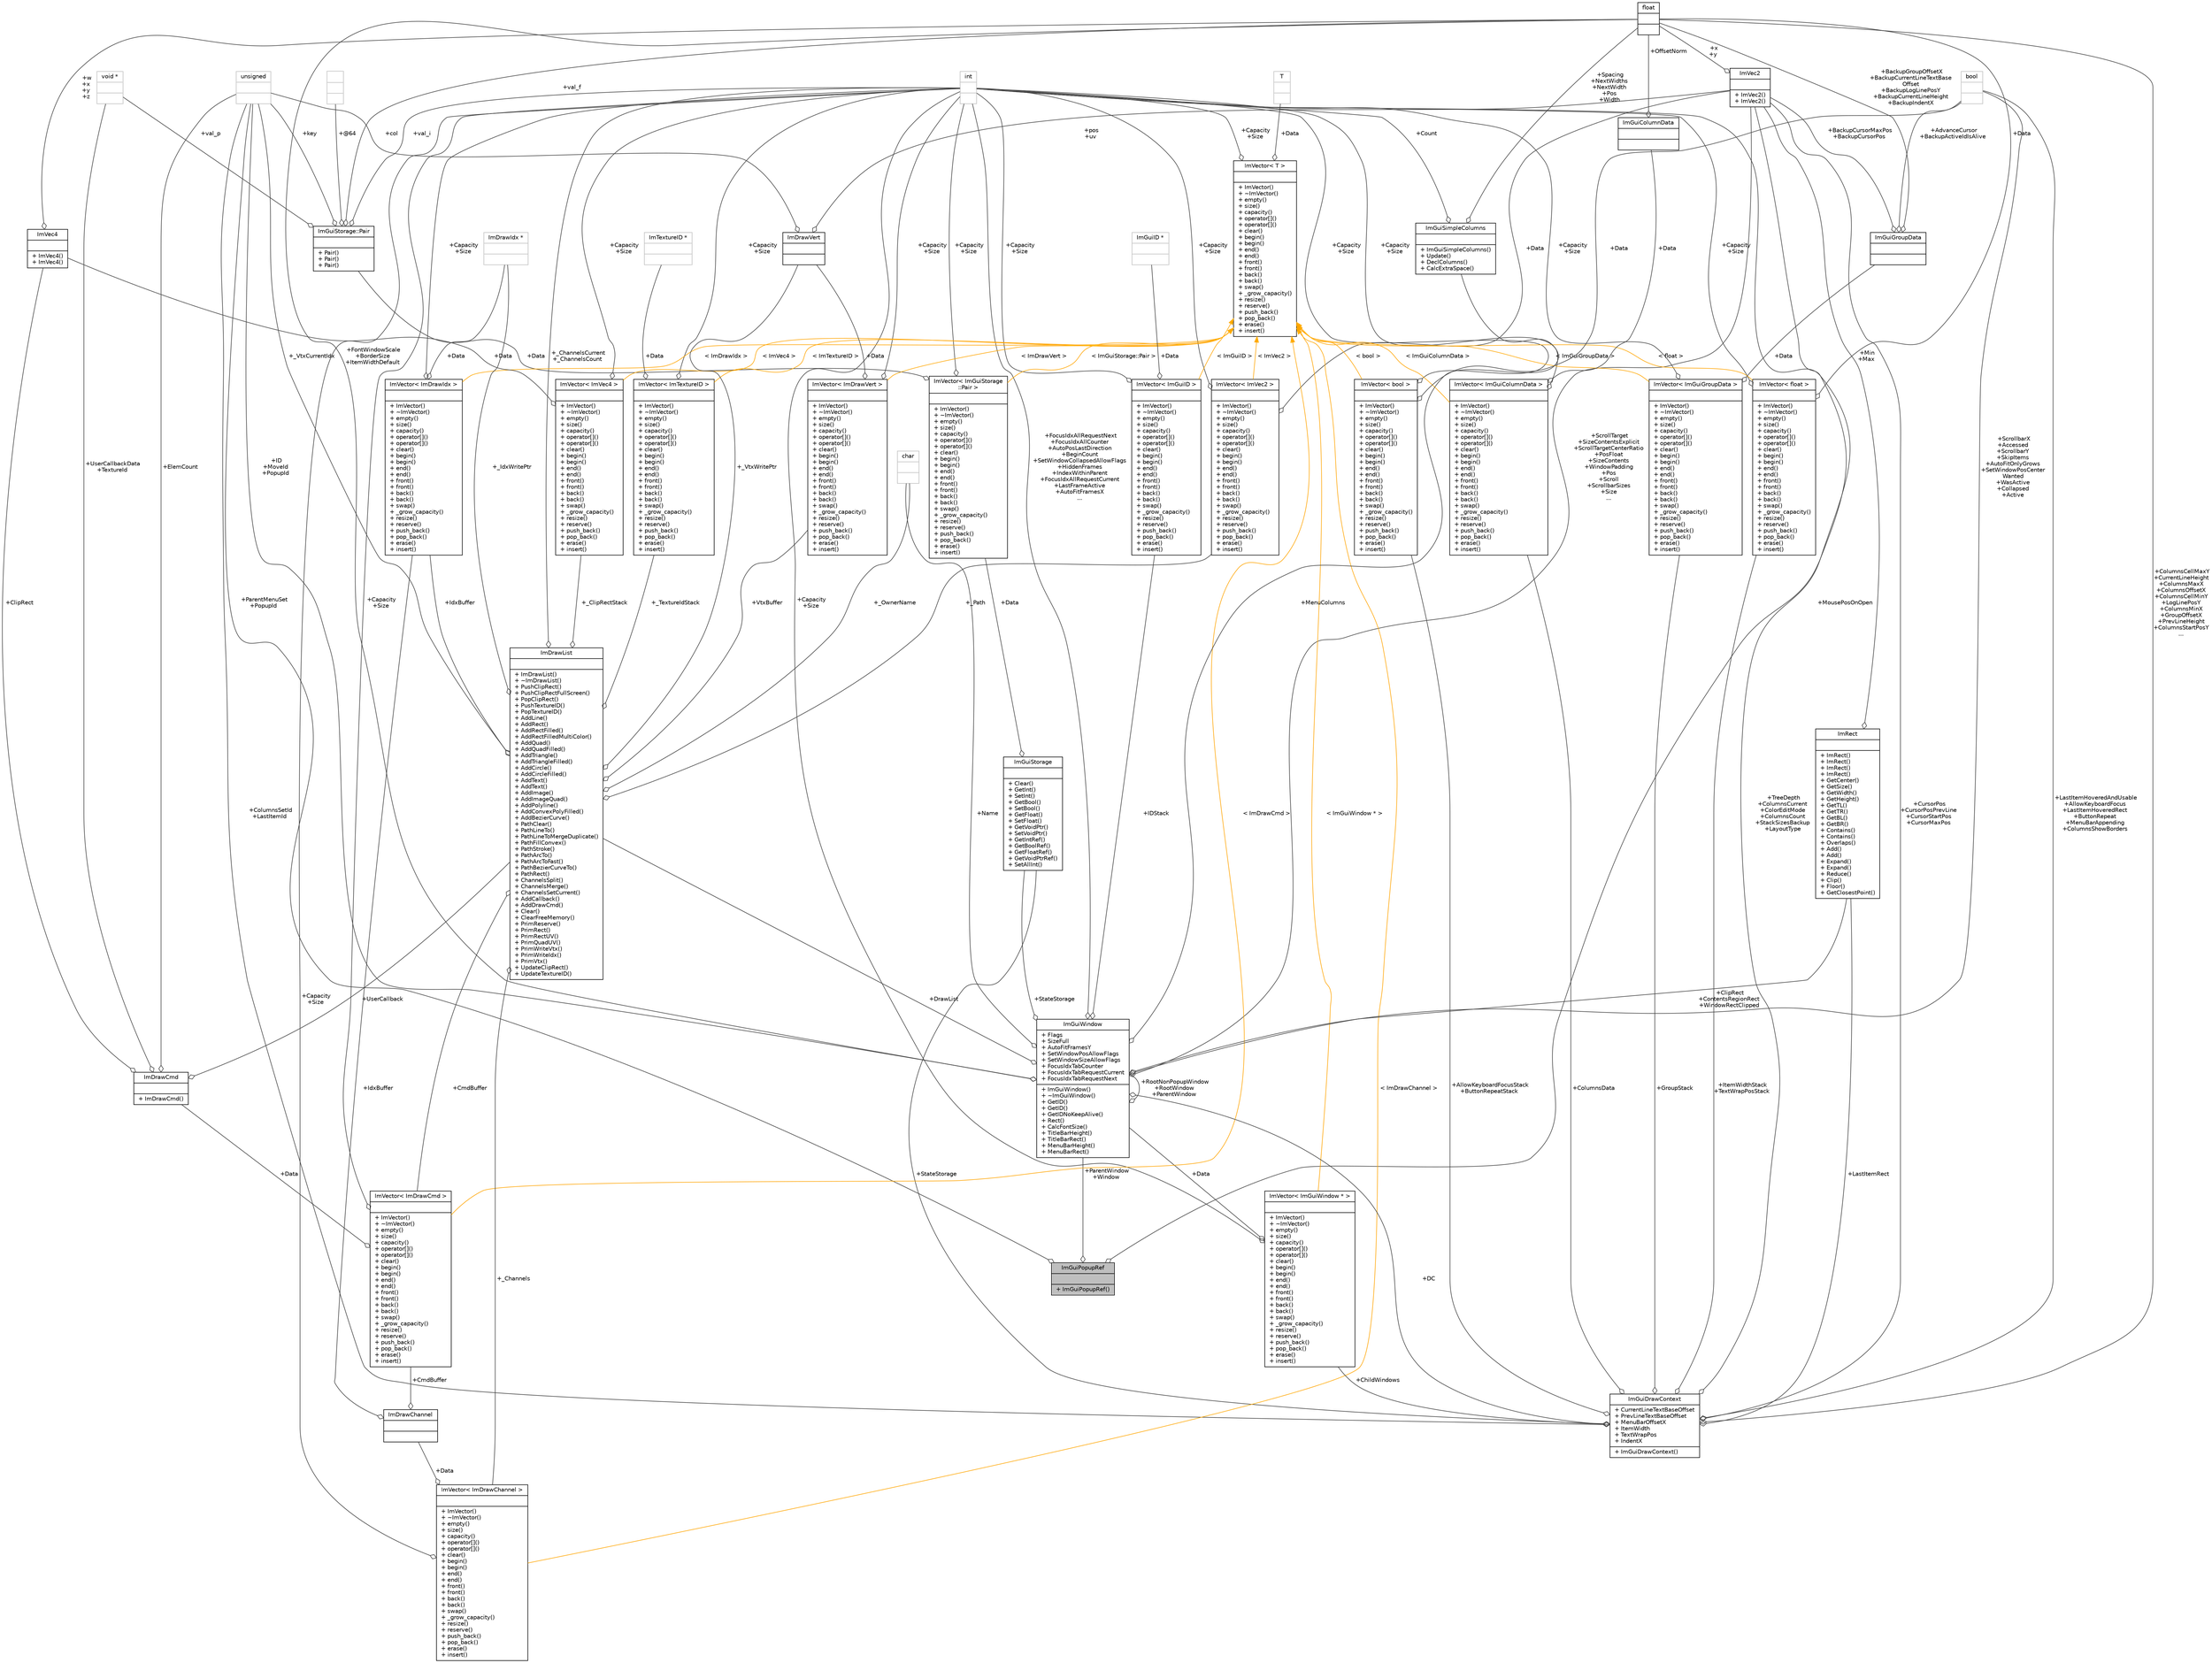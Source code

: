 digraph "ImGuiPopupRef"
{
 // INTERACTIVE_SVG=YES
  bgcolor="transparent";
  edge [fontname="Helvetica",fontsize="10",labelfontname="Helvetica",labelfontsize="10"];
  node [fontname="Helvetica",fontsize="10",shape=record];
  Node1 [label="{ImGuiPopupRef\n||+ ImGuiPopupRef()\l}",height=0.2,width=0.4,color="black", fillcolor="grey75", style="filled" fontcolor="black"];
  Node2 -> Node1 [color="grey25",fontsize="10",style="solid",label=" +MousePosOnOpen" ,arrowhead="odiamond",fontname="Helvetica"];
  Node2 [label="{ImVec2\n||+ ImVec2()\l+ ImVec2()\l}",height=0.2,width=0.4,color="black",URL="$d3/dc2/structImVec2.html"];
  Node3 -> Node2 [color="grey25",fontsize="10",style="solid",label=" +x\n+y" ,arrowhead="odiamond",fontname="Helvetica"];
  Node3 [label="{float\n||}",height=0.2,width=0.4,color="black",URL="$d4/dc3/classfloat.html"];
  Node4 -> Node1 [color="grey25",fontsize="10",style="solid",label=" +ParentMenuSet\n+PopupId" ,arrowhead="odiamond",fontname="Helvetica"];
  Node4 [label="{unsigned\n||}",height=0.2,width=0.4,color="grey75"];
  Node5 -> Node1 [color="grey25",fontsize="10",style="solid",label=" +ParentWindow\n+Window" ,arrowhead="odiamond",fontname="Helvetica"];
  Node5 [label="{ImGuiWindow\n|+ Flags\l+ SizeFull\l+ AutoFitFramesY\l+ SetWindowPosAllowFlags\l+ SetWindowSizeAllowFlags\l+ FocusIdxTabCounter\l+ FocusIdxTabRequestCurrent\l+ FocusIdxTabRequestNext\l|+ ImGuiWindow()\l+ ~ImGuiWindow()\l+ GetID()\l+ GetID()\l+ GetIDNoKeepAlive()\l+ Rect()\l+ CalcFontSize()\l+ TitleBarHeight()\l+ TitleBarRect()\l+ MenuBarHeight()\l+ MenuBarRect()\l}",height=0.2,width=0.4,color="black",URL="$df/d95/structImGuiWindow.html"];
  Node6 -> Node5 [color="grey25",fontsize="10",style="solid",label=" +StateStorage" ,arrowhead="odiamond",fontname="Helvetica"];
  Node6 [label="{ImGuiStorage\n||+ Clear()\l+ GetInt()\l+ SetInt()\l+ GetBool()\l+ SetBool()\l+ GetFloat()\l+ SetFloat()\l+ GetVoidPtr()\l+ SetVoidPtr()\l+ GetIntRef()\l+ GetBoolRef()\l+ GetFloatRef()\l+ GetVoidPtrRef()\l+ SetAllInt()\l}",height=0.2,width=0.4,color="black",URL="$d5/d44/structImGuiStorage.html"];
  Node7 -> Node6 [color="grey25",fontsize="10",style="solid",label=" +Data" ,arrowhead="odiamond",fontname="Helvetica"];
  Node7 [label="{ImVector\< ImGuiStorage\l::Pair \>\n||+ ImVector()\l+ ~ImVector()\l+ empty()\l+ size()\l+ capacity()\l+ operator[]()\l+ operator[]()\l+ clear()\l+ begin()\l+ begin()\l+ end()\l+ end()\l+ front()\l+ front()\l+ back()\l+ back()\l+ swap()\l+ _grow_capacity()\l+ resize()\l+ reserve()\l+ push_back()\l+ pop_back()\l+ erase()\l+ insert()\l}",height=0.2,width=0.4,color="black",URL="$d3/d32/classImVector.html"];
  Node8 -> Node7 [color="grey25",fontsize="10",style="solid",label=" +Data" ,arrowhead="odiamond",fontname="Helvetica"];
  Node8 [label="{ImGuiStorage::Pair\n||+ Pair()\l+ Pair()\l+ Pair()\l}",height=0.2,width=0.4,color="black",URL="$d3/d51/structImGuiStorage_1_1Pair.html"];
  Node3 -> Node8 [color="grey25",fontsize="10",style="solid",label=" +val_f" ,arrowhead="odiamond",fontname="Helvetica"];
  Node9 -> Node8 [color="grey25",fontsize="10",style="solid",label=" +val_i" ,arrowhead="odiamond",fontname="Helvetica"];
  Node9 [label="{int\n||}",height=0.2,width=0.4,color="grey75"];
  Node10 -> Node8 [color="grey25",fontsize="10",style="solid",label=" +@64" ,arrowhead="odiamond",fontname="Helvetica"];
  Node10 [label="{\n||}",height=0.2,width=0.4,color="grey75"];
  Node4 -> Node8 [color="grey25",fontsize="10",style="solid",label=" +key" ,arrowhead="odiamond",fontname="Helvetica"];
  Node11 -> Node8 [color="grey25",fontsize="10",style="solid",label=" +val_p" ,arrowhead="odiamond",fontname="Helvetica"];
  Node11 [label="{void *\n||}",height=0.2,width=0.4,color="grey75"];
  Node9 -> Node7 [color="grey25",fontsize="10",style="solid",label=" +Capacity\n+Size" ,arrowhead="odiamond",fontname="Helvetica"];
  Node12 -> Node7 [dir="back",color="orange",fontsize="10",style="solid",label=" \< ImGuiStorage::Pair \>" ,fontname="Helvetica"];
  Node12 [label="{ImVector\< T \>\n||+ ImVector()\l+ ~ImVector()\l+ empty()\l+ size()\l+ capacity()\l+ operator[]()\l+ operator[]()\l+ clear()\l+ begin()\l+ begin()\l+ end()\l+ end()\l+ front()\l+ front()\l+ back()\l+ back()\l+ swap()\l+ _grow_capacity()\l+ resize()\l+ reserve()\l+ push_back()\l+ pop_back()\l+ erase()\l+ insert()\l}",height=0.2,width=0.4,color="black",URL="$d3/d32/classImVector.html"];
  Node9 -> Node12 [color="grey25",fontsize="10",style="solid",label=" +Capacity\n+Size" ,arrowhead="odiamond",fontname="Helvetica"];
  Node13 -> Node12 [color="grey25",fontsize="10",style="solid",label=" +Data" ,arrowhead="odiamond",fontname="Helvetica"];
  Node13 [label="{T\n||}",height=0.2,width=0.4,color="grey75"];
  Node14 -> Node5 [color="grey25",fontsize="10",style="solid",label=" +DC" ,arrowhead="odiamond",fontname="Helvetica"];
  Node14 [label="{ImGuiDrawContext\n|+ CurrentLineTextBaseOffset\l+ PrevLineTextBaseOffset\l+ MenuBarOffsetX\l+ ItemWidth\l+ TextWrapPos\l+ IndentX\l|+ ImGuiDrawContext()\l}",height=0.2,width=0.4,color="black",URL="$d1/d5f/structImGuiDrawContext.html"];
  Node15 -> Node14 [color="grey25",fontsize="10",style="solid",label=" +AllowKeyboardFocusStack\n+ButtonRepeatStack" ,arrowhead="odiamond",fontname="Helvetica"];
  Node15 [label="{ImVector\< bool \>\n||+ ImVector()\l+ ~ImVector()\l+ empty()\l+ size()\l+ capacity()\l+ operator[]()\l+ operator[]()\l+ clear()\l+ begin()\l+ begin()\l+ end()\l+ end()\l+ front()\l+ front()\l+ back()\l+ back()\l+ swap()\l+ _grow_capacity()\l+ resize()\l+ reserve()\l+ push_back()\l+ pop_back()\l+ erase()\l+ insert()\l}",height=0.2,width=0.4,color="black",URL="$d3/d32/classImVector.html"];
  Node9 -> Node15 [color="grey25",fontsize="10",style="solid",label=" +Capacity\n+Size" ,arrowhead="odiamond",fontname="Helvetica"];
  Node16 -> Node15 [color="grey25",fontsize="10",style="solid",label=" +Data" ,arrowhead="odiamond",fontname="Helvetica"];
  Node16 [label="{bool\n||}",height=0.2,width=0.4,color="grey75"];
  Node12 -> Node15 [dir="back",color="orange",fontsize="10",style="solid",label=" \< bool \>" ,fontname="Helvetica"];
  Node17 -> Node14 [color="grey25",fontsize="10",style="solid",label=" +ColumnsData" ,arrowhead="odiamond",fontname="Helvetica"];
  Node17 [label="{ImVector\< ImGuiColumnData \>\n||+ ImVector()\l+ ~ImVector()\l+ empty()\l+ size()\l+ capacity()\l+ operator[]()\l+ operator[]()\l+ clear()\l+ begin()\l+ begin()\l+ end()\l+ end()\l+ front()\l+ front()\l+ back()\l+ back()\l+ swap()\l+ _grow_capacity()\l+ resize()\l+ reserve()\l+ push_back()\l+ pop_back()\l+ erase()\l+ insert()\l}",height=0.2,width=0.4,color="black",URL="$d3/d32/classImVector.html"];
  Node9 -> Node17 [color="grey25",fontsize="10",style="solid",label=" +Capacity\n+Size" ,arrowhead="odiamond",fontname="Helvetica"];
  Node18 -> Node17 [color="grey25",fontsize="10",style="solid",label=" +Data" ,arrowhead="odiamond",fontname="Helvetica"];
  Node18 [label="{ImGuiColumnData\n||}",height=0.2,width=0.4,color="black",URL="$d9/d41/structImGuiColumnData.html"];
  Node3 -> Node18 [color="grey25",fontsize="10",style="solid",label=" +OffsetNorm" ,arrowhead="odiamond",fontname="Helvetica"];
  Node12 -> Node17 [dir="back",color="orange",fontsize="10",style="solid",label=" \< ImGuiColumnData \>" ,fontname="Helvetica"];
  Node19 -> Node14 [color="grey25",fontsize="10",style="solid",label=" +GroupStack" ,arrowhead="odiamond",fontname="Helvetica"];
  Node19 [label="{ImVector\< ImGuiGroupData \>\n||+ ImVector()\l+ ~ImVector()\l+ empty()\l+ size()\l+ capacity()\l+ operator[]()\l+ operator[]()\l+ clear()\l+ begin()\l+ begin()\l+ end()\l+ end()\l+ front()\l+ front()\l+ back()\l+ back()\l+ swap()\l+ _grow_capacity()\l+ resize()\l+ reserve()\l+ push_back()\l+ pop_back()\l+ erase()\l+ insert()\l}",height=0.2,width=0.4,color="black",URL="$d3/d32/classImVector.html"];
  Node9 -> Node19 [color="grey25",fontsize="10",style="solid",label=" +Capacity\n+Size" ,arrowhead="odiamond",fontname="Helvetica"];
  Node20 -> Node19 [color="grey25",fontsize="10",style="solid",label=" +Data" ,arrowhead="odiamond",fontname="Helvetica"];
  Node20 [label="{ImGuiGroupData\n||}",height=0.2,width=0.4,color="black",URL="$d0/dea/structImGuiGroupData.html"];
  Node2 -> Node20 [color="grey25",fontsize="10",style="solid",label=" +BackupCursorMaxPos\n+BackupCursorPos" ,arrowhead="odiamond",fontname="Helvetica"];
  Node3 -> Node20 [color="grey25",fontsize="10",style="solid",label=" +BackupGroupOffsetX\n+BackupCurrentLineTextBase\lOffset\n+BackupLogLinePosY\n+BackupCurrentLineHeight\n+BackupIndentX" ,arrowhead="odiamond",fontname="Helvetica"];
  Node16 -> Node20 [color="grey25",fontsize="10",style="solid",label=" +AdvanceCursor\n+BackupActiveIdIsAlive" ,arrowhead="odiamond",fontname="Helvetica"];
  Node12 -> Node19 [dir="back",color="orange",fontsize="10",style="solid",label=" \< ImGuiGroupData \>" ,fontname="Helvetica"];
  Node6 -> Node14 [color="grey25",fontsize="10",style="solid",label=" +StateStorage" ,arrowhead="odiamond",fontname="Helvetica"];
  Node2 -> Node14 [color="grey25",fontsize="10",style="solid",label=" +CursorPos\n+CursorPosPrevLine\n+CursorStartPos\n+CursorMaxPos" ,arrowhead="odiamond",fontname="Helvetica"];
  Node21 -> Node14 [color="grey25",fontsize="10",style="solid",label=" +LastItemRect" ,arrowhead="odiamond",fontname="Helvetica"];
  Node21 [label="{ImRect\n||+ ImRect()\l+ ImRect()\l+ ImRect()\l+ ImRect()\l+ GetCenter()\l+ GetSize()\l+ GetWidth()\l+ GetHeight()\l+ GetTL()\l+ GetTR()\l+ GetBL()\l+ GetBR()\l+ Contains()\l+ Contains()\l+ Overlaps()\l+ Add()\l+ Add()\l+ Expand()\l+ Expand()\l+ Reduce()\l+ Clip()\l+ Floor()\l+ GetClosestPoint()\l}",height=0.2,width=0.4,color="black",URL="$de/d50/structImRect.html"];
  Node2 -> Node21 [color="grey25",fontsize="10",style="solid",label=" +Min\n+Max" ,arrowhead="odiamond",fontname="Helvetica"];
  Node3 -> Node14 [color="grey25",fontsize="10",style="solid",label=" +ColumnsCellMaxY\n+CurrentLineHeight\n+ColumnsMaxX\n+ColumnsOffsetX\n+ColumnsCellMinY\n+LogLinePosY\n+ColumnsMinX\n+GroupOffsetX\n+PrevLineHeight\n+ColumnsStartPosY\n..." ,arrowhead="odiamond",fontname="Helvetica"];
  Node9 -> Node14 [color="grey25",fontsize="10",style="solid",label=" +TreeDepth\n+ColumnsCurrent\n+ColorEditMode\n+ColumnsCount\n+StackSizesBackup\n+LayoutType" ,arrowhead="odiamond",fontname="Helvetica"];
  Node16 -> Node14 [color="grey25",fontsize="10",style="solid",label=" +LastItemHoveredAndUsable\n+AllowKeyboardFocus\n+LastItemHoveredRect\n+ButtonRepeat\n+MenuBarAppending\n+ColumnsShowBorders" ,arrowhead="odiamond",fontname="Helvetica"];
  Node22 -> Node14 [color="grey25",fontsize="10",style="solid",label=" +ChildWindows" ,arrowhead="odiamond",fontname="Helvetica"];
  Node22 [label="{ImVector\< ImGuiWindow * \>\n||+ ImVector()\l+ ~ImVector()\l+ empty()\l+ size()\l+ capacity()\l+ operator[]()\l+ operator[]()\l+ clear()\l+ begin()\l+ begin()\l+ end()\l+ end()\l+ front()\l+ front()\l+ back()\l+ back()\l+ swap()\l+ _grow_capacity()\l+ resize()\l+ reserve()\l+ push_back()\l+ pop_back()\l+ erase()\l+ insert()\l}",height=0.2,width=0.4,color="black",URL="$d3/d32/classImVector.html"];
  Node9 -> Node22 [color="grey25",fontsize="10",style="solid",label=" +Capacity\n+Size" ,arrowhead="odiamond",fontname="Helvetica"];
  Node5 -> Node22 [color="grey25",fontsize="10",style="solid",label=" +Data" ,arrowhead="odiamond",fontname="Helvetica"];
  Node12 -> Node22 [dir="back",color="orange",fontsize="10",style="solid",label=" \< ImGuiWindow * \>" ,fontname="Helvetica"];
  Node23 -> Node14 [color="grey25",fontsize="10",style="solid",label=" +ItemWidthStack\n+TextWrapPosStack" ,arrowhead="odiamond",fontname="Helvetica"];
  Node23 [label="{ImVector\< float \>\n||+ ImVector()\l+ ~ImVector()\l+ empty()\l+ size()\l+ capacity()\l+ operator[]()\l+ operator[]()\l+ clear()\l+ begin()\l+ begin()\l+ end()\l+ end()\l+ front()\l+ front()\l+ back()\l+ back()\l+ swap()\l+ _grow_capacity()\l+ resize()\l+ reserve()\l+ push_back()\l+ pop_back()\l+ erase()\l+ insert()\l}",height=0.2,width=0.4,color="black",URL="$d3/d32/classImVector.html"];
  Node3 -> Node23 [color="grey25",fontsize="10",style="solid",label=" +Data" ,arrowhead="odiamond",fontname="Helvetica"];
  Node9 -> Node23 [color="grey25",fontsize="10",style="solid",label=" +Capacity\n+Size" ,arrowhead="odiamond",fontname="Helvetica"];
  Node12 -> Node23 [dir="back",color="orange",fontsize="10",style="solid",label=" \< float \>" ,fontname="Helvetica"];
  Node4 -> Node14 [color="grey25",fontsize="10",style="solid",label=" +ColumnsSetId\n+LastItemId" ,arrowhead="odiamond",fontname="Helvetica"];
  Node2 -> Node5 [color="grey25",fontsize="10",style="solid",label=" +ScrollTarget\n+SizeContentsExplicit\n+ScrollTargetCenterRatio\n+PosFloat\n+SizeContents\n+WindowPadding\n+Pos\n+Scroll\n+ScrollbarSizes\n+Size\n..." ,arrowhead="odiamond",fontname="Helvetica"];
  Node21 -> Node5 [color="grey25",fontsize="10",style="solid",label=" +ClipRect\n+ContentsRegionRect\n+WindowRectClipped" ,arrowhead="odiamond",fontname="Helvetica"];
  Node3 -> Node5 [color="grey25",fontsize="10",style="solid",label=" +FontWindowScale\n+BorderSize\n+ItemWidthDefault" ,arrowhead="odiamond",fontname="Helvetica"];
  Node24 -> Node5 [color="grey25",fontsize="10",style="solid",label=" +Name" ,arrowhead="odiamond",fontname="Helvetica"];
  Node24 [label="{char\n||}",height=0.2,width=0.4,color="grey75"];
  Node25 -> Node5 [color="grey25",fontsize="10",style="solid",label=" +IDStack" ,arrowhead="odiamond",fontname="Helvetica"];
  Node25 [label="{ImVector\< ImGuiID \>\n||+ ImVector()\l+ ~ImVector()\l+ empty()\l+ size()\l+ capacity()\l+ operator[]()\l+ operator[]()\l+ clear()\l+ begin()\l+ begin()\l+ end()\l+ end()\l+ front()\l+ front()\l+ back()\l+ back()\l+ swap()\l+ _grow_capacity()\l+ resize()\l+ reserve()\l+ push_back()\l+ pop_back()\l+ erase()\l+ insert()\l}",height=0.2,width=0.4,color="black",URL="$d3/d32/classImVector.html"];
  Node26 -> Node25 [color="grey25",fontsize="10",style="solid",label=" +Data" ,arrowhead="odiamond",fontname="Helvetica"];
  Node26 [label="{ImGuiID *\n||}",height=0.2,width=0.4,color="grey75"];
  Node9 -> Node25 [color="grey25",fontsize="10",style="solid",label=" +Capacity\n+Size" ,arrowhead="odiamond",fontname="Helvetica"];
  Node12 -> Node25 [dir="back",color="orange",fontsize="10",style="solid",label=" \< ImGuiID \>" ,fontname="Helvetica"];
  Node9 -> Node5 [color="grey25",fontsize="10",style="solid",label=" +FocusIdxAllRequestNext\n+FocusIdxAllCounter\n+AutoPosLastDirection\n+BeginCount\n+SetWindowCollapsedAllowFlags\n+HiddenFrames\n+IndexWithinParent\n+FocusIdxAllRequestCurrent\n+LastFrameActive\n+AutoFitFramesX\n..." ,arrowhead="odiamond",fontname="Helvetica"];
  Node16 -> Node5 [color="grey25",fontsize="10",style="solid",label=" +ScrollbarX\n+Accessed\n+ScrollbarY\n+SkipItems\n+AutoFitOnlyGrows\n+SetWindowPosCenter\lWanted\n+WasActive\n+Collapsed\n+Active" ,arrowhead="odiamond",fontname="Helvetica"];
  Node27 -> Node5 [color="grey25",fontsize="10",style="solid",label=" +MenuColumns" ,arrowhead="odiamond",fontname="Helvetica"];
  Node27 [label="{ImGuiSimpleColumns\n||+ ImGuiSimpleColumns()\l+ Update()\l+ DeclColumns()\l+ CalcExtraSpace()\l}",height=0.2,width=0.4,color="black",URL="$d8/d9e/structImGuiSimpleColumns.html"];
  Node3 -> Node27 [color="grey25",fontsize="10",style="solid",label=" +Spacing\n+NextWidths\n+NextWidth\n+Pos\n+Width" ,arrowhead="odiamond",fontname="Helvetica"];
  Node9 -> Node27 [color="grey25",fontsize="10",style="solid",label=" +Count" ,arrowhead="odiamond",fontname="Helvetica"];
  Node4 -> Node5 [color="grey25",fontsize="10",style="solid",label=" +ID\n+MoveId\n+PopupId" ,arrowhead="odiamond",fontname="Helvetica"];
  Node5 -> Node5 [color="grey25",fontsize="10",style="solid",label=" +RootNonPopupWindow\n+RootWindow\n+ParentWindow" ,arrowhead="odiamond",fontname="Helvetica"];
  Node28 -> Node5 [color="grey25",fontsize="10",style="solid",label=" +DrawList" ,arrowhead="odiamond",fontname="Helvetica"];
  Node28 [label="{ImDrawList\n||+ ImDrawList()\l+ ~ImDrawList()\l+ PushClipRect()\l+ PushClipRectFullScreen()\l+ PopClipRect()\l+ PushTextureID()\l+ PopTextureID()\l+ AddLine()\l+ AddRect()\l+ AddRectFilled()\l+ AddRectFilledMultiColor()\l+ AddQuad()\l+ AddQuadFilled()\l+ AddTriangle()\l+ AddTriangleFilled()\l+ AddCircle()\l+ AddCircleFilled()\l+ AddText()\l+ AddText()\l+ AddImage()\l+ AddImageQuad()\l+ AddPolyline()\l+ AddConvexPolyFilled()\l+ AddBezierCurve()\l+ PathClear()\l+ PathLineTo()\l+ PathLineToMergeDuplicate()\l+ PathFillConvex()\l+ PathStroke()\l+ PathArcTo()\l+ PathArcToFast()\l+ PathBezierCurveTo()\l+ PathRect()\l+ ChannelsSplit()\l+ ChannelsMerge()\l+ ChannelsSetCurrent()\l+ AddCallback()\l+ AddDrawCmd()\l+ Clear()\l+ ClearFreeMemory()\l+ PrimReserve()\l+ PrimRect()\l+ PrimRectUV()\l+ PrimQuadUV()\l+ PrimWriteVtx()\l+ PrimWriteIdx()\l+ PrimVtx()\l+ UpdateClipRect()\l+ UpdateTextureID()\l}",height=0.2,width=0.4,color="black",URL="$d2/d31/structImDrawList.html"];
  Node29 -> Node28 [color="grey25",fontsize="10",style="solid",label=" +_ClipRectStack" ,arrowhead="odiamond",fontname="Helvetica"];
  Node29 [label="{ImVector\< ImVec4 \>\n||+ ImVector()\l+ ~ImVector()\l+ empty()\l+ size()\l+ capacity()\l+ operator[]()\l+ operator[]()\l+ clear()\l+ begin()\l+ begin()\l+ end()\l+ end()\l+ front()\l+ front()\l+ back()\l+ back()\l+ swap()\l+ _grow_capacity()\l+ resize()\l+ reserve()\l+ push_back()\l+ pop_back()\l+ erase()\l+ insert()\l}",height=0.2,width=0.4,color="black",URL="$d3/d32/classImVector.html"];
  Node30 -> Node29 [color="grey25",fontsize="10",style="solid",label=" +Data" ,arrowhead="odiamond",fontname="Helvetica"];
  Node30 [label="{ImVec4\n||+ ImVec4()\l+ ImVec4()\l}",height=0.2,width=0.4,color="black",URL="$dc/dee/structImVec4.html"];
  Node3 -> Node30 [color="grey25",fontsize="10",style="solid",label=" +w\n+x\n+y\n+z" ,arrowhead="odiamond",fontname="Helvetica"];
  Node9 -> Node29 [color="grey25",fontsize="10",style="solid",label=" +Capacity\n+Size" ,arrowhead="odiamond",fontname="Helvetica"];
  Node12 -> Node29 [dir="back",color="orange",fontsize="10",style="solid",label=" \< ImVec4 \>" ,fontname="Helvetica"];
  Node31 -> Node28 [color="grey25",fontsize="10",style="solid",label=" +_IdxWritePtr" ,arrowhead="odiamond",fontname="Helvetica"];
  Node31 [label="{ImDrawIdx *\n||}",height=0.2,width=0.4,color="grey75"];
  Node32 -> Node28 [color="grey25",fontsize="10",style="solid",label=" +VtxBuffer" ,arrowhead="odiamond",fontname="Helvetica"];
  Node32 [label="{ImVector\< ImDrawVert \>\n||+ ImVector()\l+ ~ImVector()\l+ empty()\l+ size()\l+ capacity()\l+ operator[]()\l+ operator[]()\l+ clear()\l+ begin()\l+ begin()\l+ end()\l+ end()\l+ front()\l+ front()\l+ back()\l+ back()\l+ swap()\l+ _grow_capacity()\l+ resize()\l+ reserve()\l+ push_back()\l+ pop_back()\l+ erase()\l+ insert()\l}",height=0.2,width=0.4,color="black",URL="$d3/d32/classImVector.html"];
  Node9 -> Node32 [color="grey25",fontsize="10",style="solid",label=" +Capacity\n+Size" ,arrowhead="odiamond",fontname="Helvetica"];
  Node33 -> Node32 [color="grey25",fontsize="10",style="solid",label=" +Data" ,arrowhead="odiamond",fontname="Helvetica"];
  Node33 [label="{ImDrawVert\n||}",height=0.2,width=0.4,color="black",URL="$d3/dfa/structImDrawVert.html"];
  Node2 -> Node33 [color="grey25",fontsize="10",style="solid",label=" +pos\n+uv" ,arrowhead="odiamond",fontname="Helvetica"];
  Node4 -> Node33 [color="grey25",fontsize="10",style="solid",label=" +col" ,arrowhead="odiamond",fontname="Helvetica"];
  Node12 -> Node32 [dir="back",color="orange",fontsize="10",style="solid",label=" \< ImDrawVert \>" ,fontname="Helvetica"];
  Node34 -> Node28 [color="grey25",fontsize="10",style="solid",label=" +_Channels" ,arrowhead="odiamond",fontname="Helvetica"];
  Node34 [label="{ImVector\< ImDrawChannel \>\n||+ ImVector()\l+ ~ImVector()\l+ empty()\l+ size()\l+ capacity()\l+ operator[]()\l+ operator[]()\l+ clear()\l+ begin()\l+ begin()\l+ end()\l+ end()\l+ front()\l+ front()\l+ back()\l+ back()\l+ swap()\l+ _grow_capacity()\l+ resize()\l+ reserve()\l+ push_back()\l+ pop_back()\l+ erase()\l+ insert()\l}",height=0.2,width=0.4,color="black",URL="$d3/d32/classImVector.html"];
  Node9 -> Node34 [color="grey25",fontsize="10",style="solid",label=" +Capacity\n+Size" ,arrowhead="odiamond",fontname="Helvetica"];
  Node35 -> Node34 [color="grey25",fontsize="10",style="solid",label=" +Data" ,arrowhead="odiamond",fontname="Helvetica"];
  Node35 [label="{ImDrawChannel\n||}",height=0.2,width=0.4,color="black",URL="$d7/d3a/structImDrawChannel.html"];
  Node36 -> Node35 [color="grey25",fontsize="10",style="solid",label=" +CmdBuffer" ,arrowhead="odiamond",fontname="Helvetica"];
  Node36 [label="{ImVector\< ImDrawCmd \>\n||+ ImVector()\l+ ~ImVector()\l+ empty()\l+ size()\l+ capacity()\l+ operator[]()\l+ operator[]()\l+ clear()\l+ begin()\l+ begin()\l+ end()\l+ end()\l+ front()\l+ front()\l+ back()\l+ back()\l+ swap()\l+ _grow_capacity()\l+ resize()\l+ reserve()\l+ push_back()\l+ pop_back()\l+ erase()\l+ insert()\l}",height=0.2,width=0.4,color="black",URL="$d3/d32/classImVector.html"];
  Node37 -> Node36 [color="grey25",fontsize="10",style="solid",label=" +Data" ,arrowhead="odiamond",fontname="Helvetica"];
  Node37 [label="{ImDrawCmd\n||+ ImDrawCmd()\l}",height=0.2,width=0.4,color="black",URL="$d9/de6/structImDrawCmd.html"];
  Node30 -> Node37 [color="grey25",fontsize="10",style="solid",label=" +ClipRect" ,arrowhead="odiamond",fontname="Helvetica"];
  Node4 -> Node37 [color="grey25",fontsize="10",style="solid",label=" +ElemCount" ,arrowhead="odiamond",fontname="Helvetica"];
  Node11 -> Node37 [color="grey25",fontsize="10",style="solid",label=" +UserCallbackData\n+TextureId" ,arrowhead="odiamond",fontname="Helvetica"];
  Node28 -> Node37 [color="grey25",fontsize="10",style="solid",label=" +UserCallback" ,arrowhead="odiamond",fontname="Helvetica"];
  Node9 -> Node36 [color="grey25",fontsize="10",style="solid",label=" +Capacity\n+Size" ,arrowhead="odiamond",fontname="Helvetica"];
  Node12 -> Node36 [dir="back",color="orange",fontsize="10",style="solid",label=" \< ImDrawCmd \>" ,fontname="Helvetica"];
  Node38 -> Node35 [color="grey25",fontsize="10",style="solid",label=" +IdxBuffer" ,arrowhead="odiamond",fontname="Helvetica"];
  Node38 [label="{ImVector\< ImDrawIdx \>\n||+ ImVector()\l+ ~ImVector()\l+ empty()\l+ size()\l+ capacity()\l+ operator[]()\l+ operator[]()\l+ clear()\l+ begin()\l+ begin()\l+ end()\l+ end()\l+ front()\l+ front()\l+ back()\l+ back()\l+ swap()\l+ _grow_capacity()\l+ resize()\l+ reserve()\l+ push_back()\l+ pop_back()\l+ erase()\l+ insert()\l}",height=0.2,width=0.4,color="black",URL="$d3/d32/classImVector.html"];
  Node31 -> Node38 [color="grey25",fontsize="10",style="solid",label=" +Data" ,arrowhead="odiamond",fontname="Helvetica"];
  Node9 -> Node38 [color="grey25",fontsize="10",style="solid",label=" +Capacity\n+Size" ,arrowhead="odiamond",fontname="Helvetica"];
  Node12 -> Node38 [dir="back",color="orange",fontsize="10",style="solid",label=" \< ImDrawIdx \>" ,fontname="Helvetica"];
  Node12 -> Node34 [dir="back",color="orange",fontsize="10",style="solid",label=" \< ImDrawChannel \>" ,fontname="Helvetica"];
  Node39 -> Node28 [color="grey25",fontsize="10",style="solid",label=" +_Path" ,arrowhead="odiamond",fontname="Helvetica"];
  Node39 [label="{ImVector\< ImVec2 \>\n||+ ImVector()\l+ ~ImVector()\l+ empty()\l+ size()\l+ capacity()\l+ operator[]()\l+ operator[]()\l+ clear()\l+ begin()\l+ begin()\l+ end()\l+ end()\l+ front()\l+ front()\l+ back()\l+ back()\l+ swap()\l+ _grow_capacity()\l+ resize()\l+ reserve()\l+ push_back()\l+ pop_back()\l+ erase()\l+ insert()\l}",height=0.2,width=0.4,color="black",URL="$d3/d32/classImVector.html"];
  Node2 -> Node39 [color="grey25",fontsize="10",style="solid",label=" +Data" ,arrowhead="odiamond",fontname="Helvetica"];
  Node9 -> Node39 [color="grey25",fontsize="10",style="solid",label=" +Capacity\n+Size" ,arrowhead="odiamond",fontname="Helvetica"];
  Node12 -> Node39 [dir="back",color="orange",fontsize="10",style="solid",label=" \< ImVec2 \>" ,fontname="Helvetica"];
  Node24 -> Node28 [color="grey25",fontsize="10",style="solid",label=" +_OwnerName" ,arrowhead="odiamond",fontname="Helvetica"];
  Node9 -> Node28 [color="grey25",fontsize="10",style="solid",label=" +_ChannelsCurrent\n+_ChannelsCount" ,arrowhead="odiamond",fontname="Helvetica"];
  Node33 -> Node28 [color="grey25",fontsize="10",style="solid",label=" +_VtxWritePtr" ,arrowhead="odiamond",fontname="Helvetica"];
  Node36 -> Node28 [color="grey25",fontsize="10",style="solid",label=" +CmdBuffer" ,arrowhead="odiamond",fontname="Helvetica"];
  Node4 -> Node28 [color="grey25",fontsize="10",style="solid",label=" +_VtxCurrentIdx" ,arrowhead="odiamond",fontname="Helvetica"];
  Node38 -> Node28 [color="grey25",fontsize="10",style="solid",label=" +IdxBuffer" ,arrowhead="odiamond",fontname="Helvetica"];
  Node40 -> Node28 [color="grey25",fontsize="10",style="solid",label=" +_TextureIdStack" ,arrowhead="odiamond",fontname="Helvetica"];
  Node40 [label="{ImVector\< ImTextureID \>\n||+ ImVector()\l+ ~ImVector()\l+ empty()\l+ size()\l+ capacity()\l+ operator[]()\l+ operator[]()\l+ clear()\l+ begin()\l+ begin()\l+ end()\l+ end()\l+ front()\l+ front()\l+ back()\l+ back()\l+ swap()\l+ _grow_capacity()\l+ resize()\l+ reserve()\l+ push_back()\l+ pop_back()\l+ erase()\l+ insert()\l}",height=0.2,width=0.4,color="black",URL="$d3/d32/classImVector.html"];
  Node9 -> Node40 [color="grey25",fontsize="10",style="solid",label=" +Capacity\n+Size" ,arrowhead="odiamond",fontname="Helvetica"];
  Node41 -> Node40 [color="grey25",fontsize="10",style="solid",label=" +Data" ,arrowhead="odiamond",fontname="Helvetica"];
  Node41 [label="{ImTextureID *\n||}",height=0.2,width=0.4,color="grey75"];
  Node12 -> Node40 [dir="back",color="orange",fontsize="10",style="solid",label=" \< ImTextureID \>" ,fontname="Helvetica"];
}
